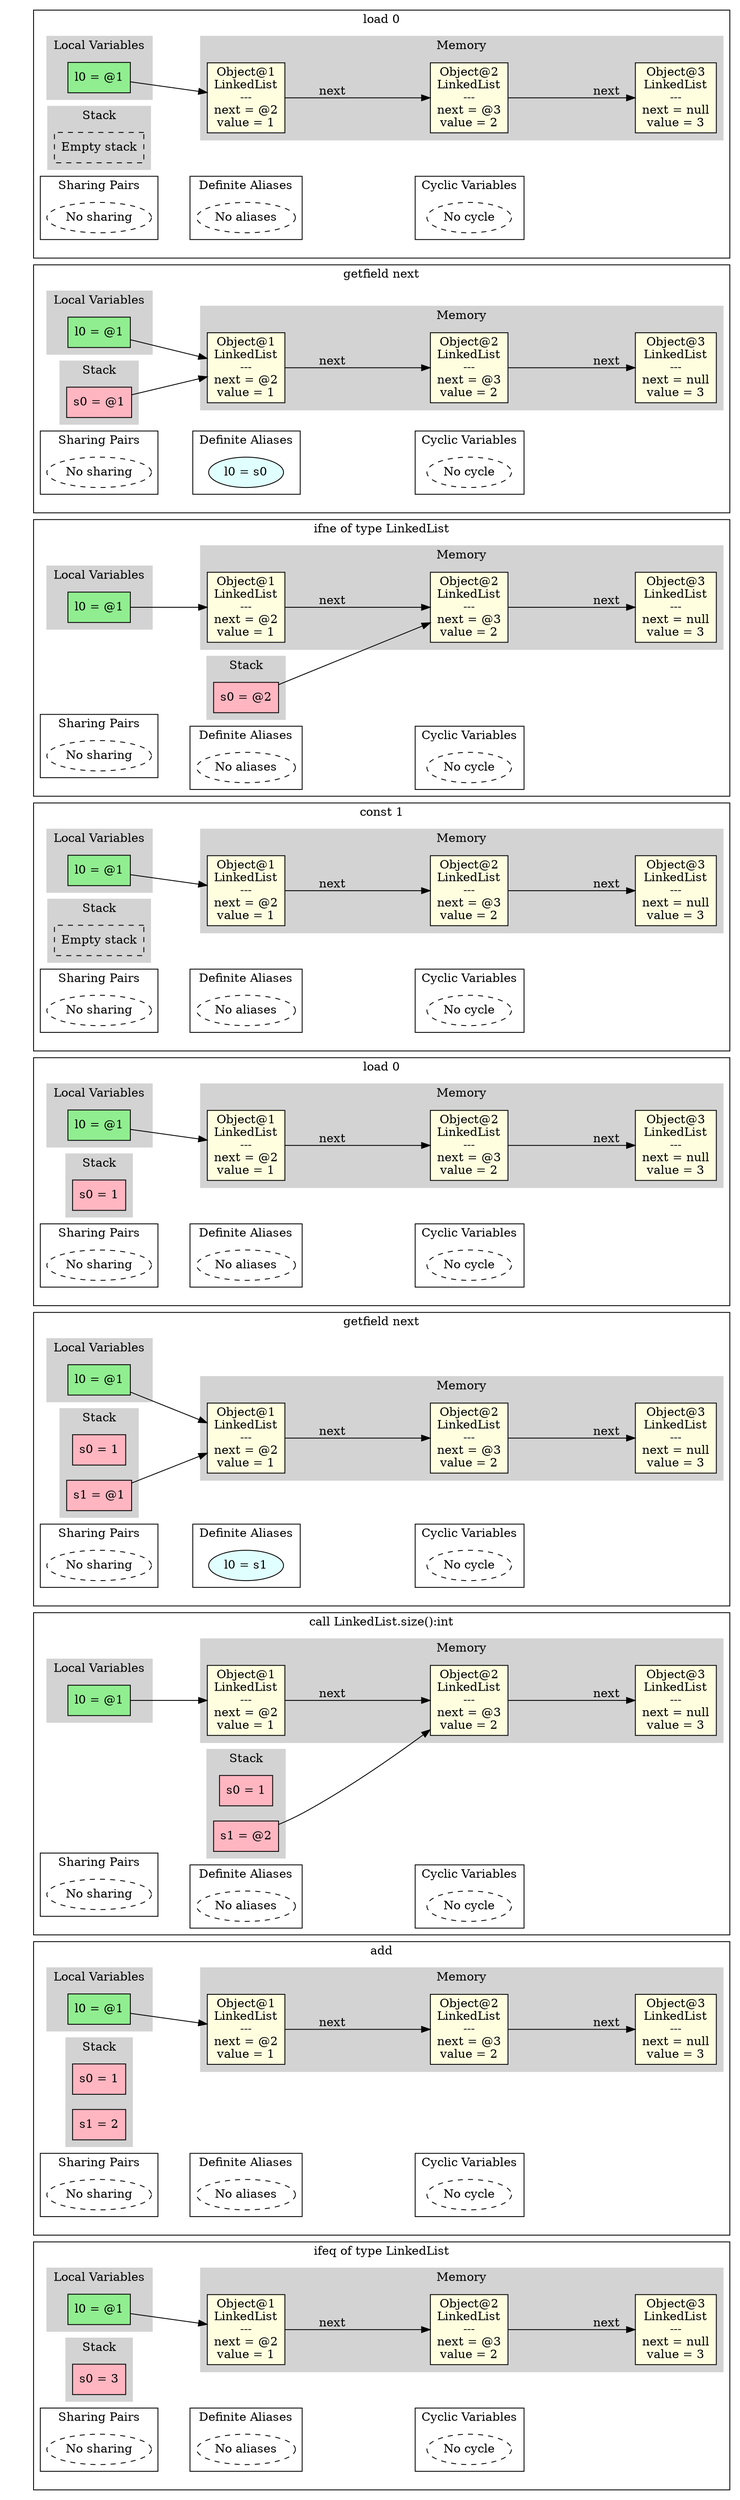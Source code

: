 digraph MemoryGraph {
 node [shape=box, style=filled, fillcolor=lightblue];
 rankdir=LR;

 // Invisible anchor subgraph
 subgraph cluster_anchor {
 style=invis;
 anchor [style=invis, shape=point, width=0, height=0];
 }

 // Starting point for subgraph ordering
 anchor_start [style=invis, shape=point];

 anchor_519698955528989 [style=invis, shape=point];
 anchor_start -> anchor_519698955528989 [style=invis];
 anchor_start = anchor_519698955528989;

 subgraph cluster_519698955528989 {
 anchor_519698955528989 [style=invis];
 label="load 0";
 subgraph cluster_locals_519698955528989 {
 label="Local Variables";
 style=filled;
 color=lightgrey;
 node [style=filled, fillcolor=lightgreen];
 "l0_519698955528989" [label="l0 = @1"];
 }

 subgraph cluster_stack_519698955528989 {
 label="Stack";
 style=filled;
 color=lightgrey;
 node [style=filled, fillcolor=lightpink];
 "empty_stack_519698955528989" [label="Empty stack", style=dashed, fillcolor=white];
 }

 subgraph cluster_memory_519698955528989 {
 label="Memory";
 style=filled;
 color=lightgrey;
 node [style=filled, fillcolor=lightyellow];
 "obj1_519698955528989" [label="Object@1\nLinkedList\n---\nnext = @2\nvalue = 1\n"];
 "obj2_519698955528989" [label="Object@2\nLinkedList\n---\nnext = @3\nvalue = 2\n"];
 "obj3_519698955528989" [label="Object@3\nLinkedList\n---\nnext = null\nvalue = 3\n"];
 }

 "l0_519698955528989" -> "obj1_519698955528989";
 "obj1_519698955528989" -> "obj2_519698955528989" [label="next"];
 "obj2_519698955528989" -> "obj3_519698955528989" [label="next"];

 // Sharing pairs
 subgraph cluster_sharing_519698955528989 {
 label="Sharing Pairs";
 node [shape=ellipse, style=filled, fillcolor=lightyellow];
 "empty_sharing_519698955528989" [label="No sharing", style=dashed, fillcolor=white];
 }

    // Alias pairs
    subgraph cluster_aliases_519698955528989 {
      label="Definite Aliases";
      node [shape=ellipse, style=filled, fillcolor=lightcyan];
      "empty_alias_519698955528989" [label="No aliases", style=dashed, fillcolor=white];
    }

 // Cyclic variables
 subgraph cluster_cyclic_519698955528989 {
 label="Cyclic Variables";
 node [shape=ellipse];
 "empty_cyclic_519698955528989" [label="No cycle", style=dashed, fillcolor=white];
 }
 // Invisible edge for horizontal alignment
 "empty_sharing_519698955528989" -> "empty_alias_519698955528989" [style=invis, weight=10];
 // Invisible edge for horizontal alignment
 "empty_alias_519698955528989" -> "empty_cyclic_519698955528989" [style=invis, weight=10];
 }
 anchor_519698956201361 [style=invis, shape=point];
 anchor_start -> anchor_519698956201361 [style=invis];
 anchor_start = anchor_519698956201361;

 subgraph cluster_519698956201361 {
 anchor_519698956201361 [style=invis];
 label="getfield next";
 subgraph cluster_locals_519698956201361 {
 label="Local Variables";
 style=filled;
 color=lightgrey;
 node [style=filled, fillcolor=lightgreen];
 "l0_519698956201361" [label="l0 = @1"];
 }

 subgraph cluster_stack_519698956201361 {
 label="Stack";
 style=filled;
 color=lightgrey;
 node [style=filled, fillcolor=lightpink];
 "s0_519698956201361" [label="s0 = @1"];
 }

 subgraph cluster_memory_519698956201361 {
 label="Memory";
 style=filled;
 color=lightgrey;
 node [style=filled, fillcolor=lightyellow];
 "obj1_519698956201361" [label="Object@1\nLinkedList\n---\nnext = @2\nvalue = 1\n"];
 "obj2_519698956201361" [label="Object@2\nLinkedList\n---\nnext = @3\nvalue = 2\n"];
 "obj3_519698956201361" [label="Object@3\nLinkedList\n---\nnext = null\nvalue = 3\n"];
 }

 "l0_519698956201361" -> "obj1_519698956201361";
 "s0_519698956201361" -> "obj1_519698956201361";
 "obj1_519698956201361" -> "obj2_519698956201361" [label="next"];
 "obj2_519698956201361" -> "obj3_519698956201361" [label="next"];

 // Sharing pairs
 subgraph cluster_sharing_519698956201361 {
 label="Sharing Pairs";
 node [shape=ellipse, style=filled, fillcolor=lightyellow];
 "empty_sharing_519698956201361" [label="No sharing", style=dashed, fillcolor=white];
 }

    // Alias pairs
    subgraph cluster_aliases_519698956201361 {
      label="Definite Aliases";
      node [shape=ellipse, style=filled, fillcolor=lightcyan];
      "alias0_519698956201361" [label="l0 = s0"];
    }

 // Cyclic variables
 subgraph cluster_cyclic_519698956201361 {
 label="Cyclic Variables";
 node [shape=ellipse];
 "empty_cyclic_519698956201361" [label="No cycle", style=dashed, fillcolor=white];
 }
 // Invisible edge for horizontal alignment
 "empty_sharing_519698956201361" -> "alias0_519698956201361" [style=invis, weight=10];
 // Invisible edge for horizontal alignment
 "alias0_519698956201361" -> "empty_cyclic_519698956201361" [style=invis, weight=10];
 }
 anchor_519698957160866 [style=invis, shape=point];
 anchor_start -> anchor_519698957160866 [style=invis];
 anchor_start = anchor_519698957160866;

 subgraph cluster_519698957160866 {
 anchor_519698957160866 [style=invis];
 label="ifne of type LinkedList";
 subgraph cluster_locals_519698957160866 {
 label="Local Variables";
 style=filled;
 color=lightgrey;
 node [style=filled, fillcolor=lightgreen];
 "l0_519698957160866" [label="l0 = @1"];
 }

 subgraph cluster_stack_519698957160866 {
 label="Stack";
 style=filled;
 color=lightgrey;
 node [style=filled, fillcolor=lightpink];
 "s0_519698957160866" [label="s0 = @2"];
 }

 subgraph cluster_memory_519698957160866 {
 label="Memory";
 style=filled;
 color=lightgrey;
 node [style=filled, fillcolor=lightyellow];
 "obj1_519698957160866" [label="Object@1\nLinkedList\n---\nnext = @2\nvalue = 1\n"];
 "obj2_519698957160866" [label="Object@2\nLinkedList\n---\nnext = @3\nvalue = 2\n"];
 "obj3_519698957160866" [label="Object@3\nLinkedList\n---\nnext = null\nvalue = 3\n"];
 }

 "l0_519698957160866" -> "obj1_519698957160866";
 "s0_519698957160866" -> "obj2_519698957160866";
 "obj1_519698957160866" -> "obj2_519698957160866" [label="next"];
 "obj2_519698957160866" -> "obj3_519698957160866" [label="next"];

 // Sharing pairs
 subgraph cluster_sharing_519698957160866 {
 label="Sharing Pairs";
 node [shape=ellipse, style=filled, fillcolor=lightyellow];
 "empty_sharing_519698957160866" [label="No sharing", style=dashed, fillcolor=white];
 }

    // Alias pairs
    subgraph cluster_aliases_519698957160866 {
      label="Definite Aliases";
      node [shape=ellipse, style=filled, fillcolor=lightcyan];
      "empty_alias_519698957160866" [label="No aliases", style=dashed, fillcolor=white];
    }

 // Cyclic variables
 subgraph cluster_cyclic_519698957160866 {
 label="Cyclic Variables";
 node [shape=ellipse];
 "empty_cyclic_519698957160866" [label="No cycle", style=dashed, fillcolor=white];
 }
 // Invisible edge for horizontal alignment
 "empty_sharing_519698957160866" -> "empty_alias_519698957160866" [style=invis, weight=10];
 // Invisible edge for horizontal alignment
 "empty_alias_519698957160866" -> "empty_cyclic_519698957160866" [style=invis, weight=10];
 }
 anchor_519698958459223 [style=invis, shape=point];
 anchor_start -> anchor_519698958459223 [style=invis];
 anchor_start = anchor_519698958459223;

 subgraph cluster_519698958459223 {
 anchor_519698958459223 [style=invis];
 label="const 1";
 subgraph cluster_locals_519698958459223 {
 label="Local Variables";
 style=filled;
 color=lightgrey;
 node [style=filled, fillcolor=lightgreen];
 "l0_519698958459223" [label="l0 = @1"];
 }

 subgraph cluster_stack_519698958459223 {
 label="Stack";
 style=filled;
 color=lightgrey;
 node [style=filled, fillcolor=lightpink];
 "empty_stack_519698958459223" [label="Empty stack", style=dashed, fillcolor=white];
 }

 subgraph cluster_memory_519698958459223 {
 label="Memory";
 style=filled;
 color=lightgrey;
 node [style=filled, fillcolor=lightyellow];
 "obj1_519698958459223" [label="Object@1\nLinkedList\n---\nnext = @2\nvalue = 1\n"];
 "obj2_519698958459223" [label="Object@2\nLinkedList\n---\nnext = @3\nvalue = 2\n"];
 "obj3_519698958459223" [label="Object@3\nLinkedList\n---\nnext = null\nvalue = 3\n"];
 }

 "l0_519698958459223" -> "obj1_519698958459223";
 "obj1_519698958459223" -> "obj2_519698958459223" [label="next"];
 "obj2_519698958459223" -> "obj3_519698958459223" [label="next"];

 // Sharing pairs
 subgraph cluster_sharing_519698958459223 {
 label="Sharing Pairs";
 node [shape=ellipse, style=filled, fillcolor=lightyellow];
 "empty_sharing_519698958459223" [label="No sharing", style=dashed, fillcolor=white];
 }

    // Alias pairs
    subgraph cluster_aliases_519698958459223 {
      label="Definite Aliases";
      node [shape=ellipse, style=filled, fillcolor=lightcyan];
      "empty_alias_519698958459223" [label="No aliases", style=dashed, fillcolor=white];
    }

 // Cyclic variables
 subgraph cluster_cyclic_519698958459223 {
 label="Cyclic Variables";
 node [shape=ellipse];
 "empty_cyclic_519698958459223" [label="No cycle", style=dashed, fillcolor=white];
 }
 // Invisible edge for horizontal alignment
 "empty_sharing_519698958459223" -> "empty_alias_519698958459223" [style=invis, weight=10];
 // Invisible edge for horizontal alignment
 "empty_alias_519698958459223" -> "empty_cyclic_519698958459223" [style=invis, weight=10];
 }
 anchor_519698959688603 [style=invis, shape=point];
 anchor_start -> anchor_519698959688603 [style=invis];
 anchor_start = anchor_519698959688603;

 subgraph cluster_519698959688603 {
 anchor_519698959688603 [style=invis];
 label="load 0";
 subgraph cluster_locals_519698959688603 {
 label="Local Variables";
 style=filled;
 color=lightgrey;
 node [style=filled, fillcolor=lightgreen];
 "l0_519698959688603" [label="l0 = @1"];
 }

 subgraph cluster_stack_519698959688603 {
 label="Stack";
 style=filled;
 color=lightgrey;
 node [style=filled, fillcolor=lightpink];
 "s0_519698959688603" [label="s0 = 1"];
 }

 subgraph cluster_memory_519698959688603 {
 label="Memory";
 style=filled;
 color=lightgrey;
 node [style=filled, fillcolor=lightyellow];
 "obj1_519698959688603" [label="Object@1\nLinkedList\n---\nnext = @2\nvalue = 1\n"];
 "obj2_519698959688603" [label="Object@2\nLinkedList\n---\nnext = @3\nvalue = 2\n"];
 "obj3_519698959688603" [label="Object@3\nLinkedList\n---\nnext = null\nvalue = 3\n"];
 }

 "l0_519698959688603" -> "obj1_519698959688603";
 "obj1_519698959688603" -> "obj2_519698959688603" [label="next"];
 "obj2_519698959688603" -> "obj3_519698959688603" [label="next"];

 // Sharing pairs
 subgraph cluster_sharing_519698959688603 {
 label="Sharing Pairs";
 node [shape=ellipse, style=filled, fillcolor=lightyellow];
 "empty_sharing_519698959688603" [label="No sharing", style=dashed, fillcolor=white];
 }

    // Alias pairs
    subgraph cluster_aliases_519698959688603 {
      label="Definite Aliases";
      node [shape=ellipse, style=filled, fillcolor=lightcyan];
      "empty_alias_519698959688603" [label="No aliases", style=dashed, fillcolor=white];
    }

 // Cyclic variables
 subgraph cluster_cyclic_519698959688603 {
 label="Cyclic Variables";
 node [shape=ellipse];
 "empty_cyclic_519698959688603" [label="No cycle", style=dashed, fillcolor=white];
 }
 // Invisible edge for horizontal alignment
 "empty_sharing_519698959688603" -> "empty_alias_519698959688603" [style=invis, weight=10];
 // Invisible edge for horizontal alignment
 "empty_alias_519698959688603" -> "empty_cyclic_519698959688603" [style=invis, weight=10];
 }
 anchor_519698961245546 [style=invis, shape=point];
 anchor_start -> anchor_519698961245546 [style=invis];
 anchor_start = anchor_519698961245546;

 subgraph cluster_519698961245546 {
 anchor_519698961245546 [style=invis];
 label="getfield next";
 subgraph cluster_locals_519698961245546 {
 label="Local Variables";
 style=filled;
 color=lightgrey;
 node [style=filled, fillcolor=lightgreen];
 "l0_519698961245546" [label="l0 = @1"];
 }

 subgraph cluster_stack_519698961245546 {
 label="Stack";
 style=filled;
 color=lightgrey;
 node [style=filled, fillcolor=lightpink];
 "s0_519698961245546" [label="s0 = 1"];
 "s1_519698961245546" [label="s1 = @1"];
 }

 subgraph cluster_memory_519698961245546 {
 label="Memory";
 style=filled;
 color=lightgrey;
 node [style=filled, fillcolor=lightyellow];
 "obj1_519698961245546" [label="Object@1\nLinkedList\n---\nnext = @2\nvalue = 1\n"];
 "obj2_519698961245546" [label="Object@2\nLinkedList\n---\nnext = @3\nvalue = 2\n"];
 "obj3_519698961245546" [label="Object@3\nLinkedList\n---\nnext = null\nvalue = 3\n"];
 }

 "l0_519698961245546" -> "obj1_519698961245546";
 "s1_519698961245546" -> "obj1_519698961245546";
 "obj1_519698961245546" -> "obj2_519698961245546" [label="next"];
 "obj2_519698961245546" -> "obj3_519698961245546" [label="next"];

 // Sharing pairs
 subgraph cluster_sharing_519698961245546 {
 label="Sharing Pairs";
 node [shape=ellipse, style=filled, fillcolor=lightyellow];
 "empty_sharing_519698961245546" [label="No sharing", style=dashed, fillcolor=white];
 }

    // Alias pairs
    subgraph cluster_aliases_519698961245546 {
      label="Definite Aliases";
      node [shape=ellipse, style=filled, fillcolor=lightcyan];
      "alias0_519698961245546" [label="l0 = s1"];
    }

 // Cyclic variables
 subgraph cluster_cyclic_519698961245546 {
 label="Cyclic Variables";
 node [shape=ellipse];
 "empty_cyclic_519698961245546" [label="No cycle", style=dashed, fillcolor=white];
 }
 // Invisible edge for horizontal alignment
 "empty_sharing_519698961245546" -> "alias0_519698961245546" [style=invis, weight=10];
 // Invisible edge for horizontal alignment
 "alias0_519698961245546" -> "empty_cyclic_519698961245546" [style=invis, weight=10];
 }
 anchor_519698990175811 [style=invis, shape=point];
 anchor_start -> anchor_519698990175811 [style=invis];
 anchor_start = anchor_519698990175811;

 subgraph cluster_519698990175811 {
 anchor_519698990175811 [style=invis];
 label="call LinkedList.size():int";
 subgraph cluster_locals_519698990175811 {
 label="Local Variables";
 style=filled;
 color=lightgrey;
 node [style=filled, fillcolor=lightgreen];
 "l0_519698990175811" [label="l0 = @1"];
 }

 subgraph cluster_stack_519698990175811 {
 label="Stack";
 style=filled;
 color=lightgrey;
 node [style=filled, fillcolor=lightpink];
 "s0_519698990175811" [label="s0 = 1"];
 "s1_519698990175811" [label="s1 = @2"];
 }

 subgraph cluster_memory_519698990175811 {
 label="Memory";
 style=filled;
 color=lightgrey;
 node [style=filled, fillcolor=lightyellow];
 "obj1_519698990175811" [label="Object@1\nLinkedList\n---\nnext = @2\nvalue = 1\n"];
 "obj2_519698990175811" [label="Object@2\nLinkedList\n---\nnext = @3\nvalue = 2\n"];
 "obj3_519698990175811" [label="Object@3\nLinkedList\n---\nnext = null\nvalue = 3\n"];
 }

 "l0_519698990175811" -> "obj1_519698990175811";
 "s1_519698990175811" -> "obj2_519698990175811";
 "obj1_519698990175811" -> "obj2_519698990175811" [label="next"];
 "obj2_519698990175811" -> "obj3_519698990175811" [label="next"];

 // Sharing pairs
 subgraph cluster_sharing_519698990175811 {
 label="Sharing Pairs";
 node [shape=ellipse, style=filled, fillcolor=lightyellow];
 "empty_sharing_519698990175811" [label="No sharing", style=dashed, fillcolor=white];
 }

    // Alias pairs
    subgraph cluster_aliases_519698990175811 {
      label="Definite Aliases";
      node [shape=ellipse, style=filled, fillcolor=lightcyan];
      "empty_alias_519698990175811" [label="No aliases", style=dashed, fillcolor=white];
    }

 // Cyclic variables
 subgraph cluster_cyclic_519698990175811 {
 label="Cyclic Variables";
 node [shape=ellipse];
 "empty_cyclic_519698990175811" [label="No cycle", style=dashed, fillcolor=white];
 }
 // Invisible edge for horizontal alignment
 "empty_sharing_519698990175811" -> "empty_alias_519698990175811" [style=invis, weight=10];
 // Invisible edge for horizontal alignment
 "empty_alias_519698990175811" -> "empty_cyclic_519698990175811" [style=invis, weight=10];
 }
 anchor_519698996693535 [style=invis, shape=point];
 anchor_start -> anchor_519698996693535 [style=invis];
 anchor_start = anchor_519698996693535;

 subgraph cluster_519698996693535 {
 anchor_519698996693535 [style=invis];
 label="add";
 subgraph cluster_locals_519698996693535 {
 label="Local Variables";
 style=filled;
 color=lightgrey;
 node [style=filled, fillcolor=lightgreen];
 "l0_519698996693535" [label="l0 = @1"];
 }

 subgraph cluster_stack_519698996693535 {
 label="Stack";
 style=filled;
 color=lightgrey;
 node [style=filled, fillcolor=lightpink];
 "s0_519698996693535" [label="s0 = 1"];
 "s1_519698996693535" [label="s1 = 2"];
 }

 subgraph cluster_memory_519698996693535 {
 label="Memory";
 style=filled;
 color=lightgrey;
 node [style=filled, fillcolor=lightyellow];
 "obj1_519698996693535" [label="Object@1\nLinkedList\n---\nnext = @2\nvalue = 1\n"];
 "obj2_519698996693535" [label="Object@2\nLinkedList\n---\nnext = @3\nvalue = 2\n"];
 "obj3_519698996693535" [label="Object@3\nLinkedList\n---\nnext = null\nvalue = 3\n"];
 }

 "l0_519698996693535" -> "obj1_519698996693535";
 "obj1_519698996693535" -> "obj2_519698996693535" [label="next"];
 "obj2_519698996693535" -> "obj3_519698996693535" [label="next"];

 // Sharing pairs
 subgraph cluster_sharing_519698996693535 {
 label="Sharing Pairs";
 node [shape=ellipse, style=filled, fillcolor=lightyellow];
 "empty_sharing_519698996693535" [label="No sharing", style=dashed, fillcolor=white];
 }

    // Alias pairs
    subgraph cluster_aliases_519698996693535 {
      label="Definite Aliases";
      node [shape=ellipse, style=filled, fillcolor=lightcyan];
      "empty_alias_519698996693535" [label="No aliases", style=dashed, fillcolor=white];
    }

 // Cyclic variables
 subgraph cluster_cyclic_519698996693535 {
 label="Cyclic Variables";
 node [shape=ellipse];
 "empty_cyclic_519698996693535" [label="No cycle", style=dashed, fillcolor=white];
 }
 // Invisible edge for horizontal alignment
 "empty_sharing_519698996693535" -> "empty_alias_519698996693535" [style=invis, weight=10];
 // Invisible edge for horizontal alignment
 "empty_alias_519698996693535" -> "empty_cyclic_519698996693535" [style=invis, weight=10];
 }
 anchor_519699018814505 [style=invis, shape=point];
 anchor_start -> anchor_519699018814505 [style=invis];
 anchor_start = anchor_519699018814505;

 subgraph cluster_519699018814505 {
 anchor_519699018814505 [style=invis];
 label="ifeq of type LinkedList";
 subgraph cluster_locals_519699018814505 {
 label="Local Variables";
 style=filled;
 color=lightgrey;
 node [style=filled, fillcolor=lightgreen];
 "l0_519699018814505" [label="l0 = @1"];
 }

 subgraph cluster_stack_519699018814505 {
 label="Stack";
 style=filled;
 color=lightgrey;
 node [style=filled, fillcolor=lightpink];
 "s0_519699018814505" [label="s0 = 3"];
 }

 subgraph cluster_memory_519699018814505 {
 label="Memory";
 style=filled;
 color=lightgrey;
 node [style=filled, fillcolor=lightyellow];
 "obj1_519699018814505" [label="Object@1\nLinkedList\n---\nnext = @2\nvalue = 1\n"];
 "obj2_519699018814505" [label="Object@2\nLinkedList\n---\nnext = @3\nvalue = 2\n"];
 "obj3_519699018814505" [label="Object@3\nLinkedList\n---\nnext = null\nvalue = 3\n"];
 }

 "l0_519699018814505" -> "obj1_519699018814505";
 "obj1_519699018814505" -> "obj2_519699018814505" [label="next"];
 "obj2_519699018814505" -> "obj3_519699018814505" [label="next"];

 // Sharing pairs
 subgraph cluster_sharing_519699018814505 {
 label="Sharing Pairs";
 node [shape=ellipse, style=filled, fillcolor=lightyellow];
 "empty_sharing_519699018814505" [label="No sharing", style=dashed, fillcolor=white];
 }

    // Alias pairs
    subgraph cluster_aliases_519699018814505 {
      label="Definite Aliases";
      node [shape=ellipse, style=filled, fillcolor=lightcyan];
      "empty_alias_519699018814505" [label="No aliases", style=dashed, fillcolor=white];
    }

 // Cyclic variables
 subgraph cluster_cyclic_519699018814505 {
 label="Cyclic Variables";
 node [shape=ellipse];
 "empty_cyclic_519699018814505" [label="No cycle", style=dashed, fillcolor=white];
 }
 // Invisible edge for horizontal alignment
 "empty_sharing_519699018814505" -> "empty_alias_519699018814505" [style=invis, weight=10];
 // Invisible edge for horizontal alignment
 "empty_alias_519699018814505" -> "empty_cyclic_519699018814505" [style=invis, weight=10];
 }
}
